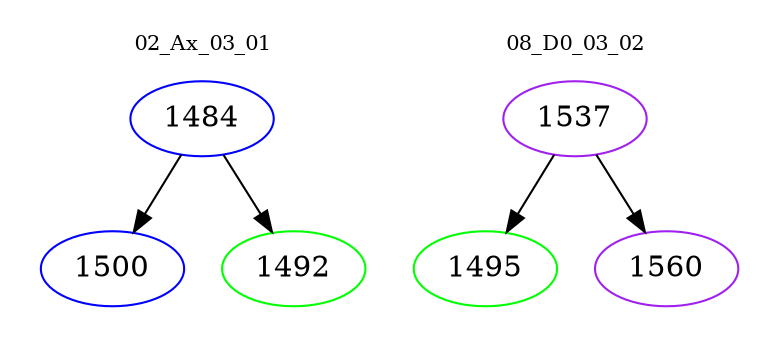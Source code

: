 digraph{
subgraph cluster_0 {
color = white
label = "02_Ax_03_01";
fontsize=10;
T0_1484 [label="1484", color="blue"]
T0_1484 -> T0_1500 [color="black"]
T0_1500 [label="1500", color="blue"]
T0_1484 -> T0_1492 [color="black"]
T0_1492 [label="1492", color="green"]
}
subgraph cluster_1 {
color = white
label = "08_D0_03_02";
fontsize=10;
T1_1537 [label="1537", color="purple"]
T1_1537 -> T1_1495 [color="black"]
T1_1495 [label="1495", color="green"]
T1_1537 -> T1_1560 [color="black"]
T1_1560 [label="1560", color="purple"]
}
}
